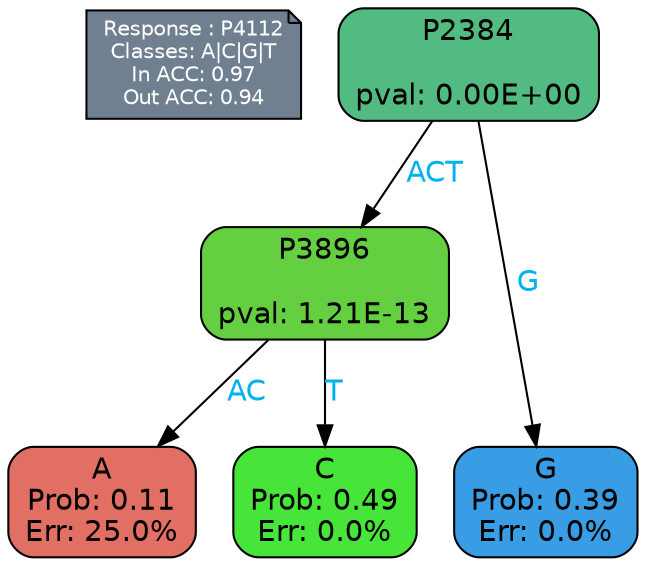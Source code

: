 digraph Tree {
node [shape=box, style="filled, rounded", color="black", fontname=helvetica] ;
graph [ranksep=equally, splines=polylines, bgcolor=transparent, dpi=600] ;
edge [fontname=helvetica] ;
LEGEND [label="Response : P4112
Classes: A|C|G|T
In ACC: 0.97
Out ACC: 0.94
",shape=note,align=left,style=filled,fillcolor="slategray",fontcolor="white",fontsize=10];1 [label="P2384

pval: 0.00E+00", fillcolor="#52bb81"] ;
2 [label="P3896

pval: 1.21E-13", fillcolor="#63cf41"] ;
3 [label="A
Prob: 0.11
Err: 25.0%", fillcolor="#e16f64"] ;
4 [label="C
Prob: 0.49
Err: 0.0%", fillcolor="#47e539"] ;
5 [label="G
Prob: 0.39
Err: 0.0%", fillcolor="#399de5"] ;
1 -> 2 [label="ACT",fontcolor=deepskyblue2] ;
1 -> 5 [label="G",fontcolor=deepskyblue2] ;
2 -> 3 [label="AC",fontcolor=deepskyblue2] ;
2 -> 4 [label="T",fontcolor=deepskyblue2] ;
{rank = same; 3;4;5;}{rank = same; LEGEND;1;}}